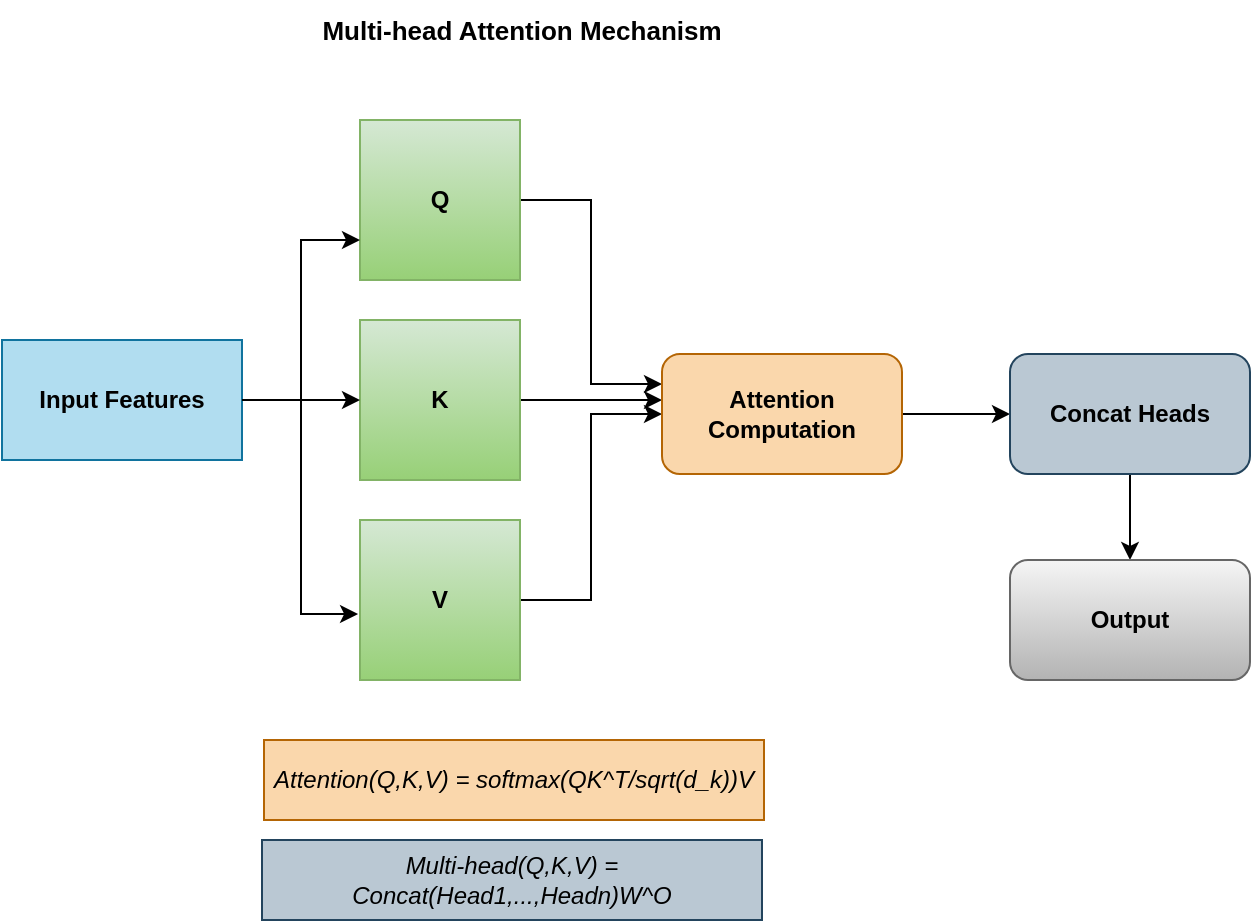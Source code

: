 <mxfile version="28.1.2">
  <diagram name="Page-1" id="1_cTGq-pVM5C3bon6cgR">
    <mxGraphModel dx="1018" dy="604" grid="1" gridSize="10" guides="1" tooltips="1" connect="1" arrows="1" fold="1" page="1" pageScale="1" pageWidth="850" pageHeight="1100" math="0" shadow="0">
      <root>
        <mxCell id="0" />
        <mxCell id="1" parent="0" />
        <mxCell id="duh_t73eTv8i38Wkvh4T-13" style="edgeStyle=orthogonalEdgeStyle;rounded=0;orthogonalLoop=1;jettySize=auto;html=1;entryX=0;entryY=0.25;entryDx=0;entryDy=0;" edge="1" parent="1" source="duh_t73eTv8i38Wkvh4T-3" target="duh_t73eTv8i38Wkvh4T-7">
          <mxGeometry relative="1" as="geometry" />
        </mxCell>
        <mxCell id="duh_t73eTv8i38Wkvh4T-3" value="Q" style="whiteSpace=wrap;html=1;aspect=fixed;fontStyle=1;fillColor=#d5e8d4;strokeColor=#82b366;gradientColor=#97d077;" vertex="1" parent="1">
          <mxGeometry x="219" y="160" width="80" height="80" as="geometry" />
        </mxCell>
        <mxCell id="duh_t73eTv8i38Wkvh4T-15" style="edgeStyle=orthogonalEdgeStyle;rounded=0;orthogonalLoop=1;jettySize=auto;html=1;entryX=0;entryY=0.5;entryDx=0;entryDy=0;" edge="1" parent="1" source="duh_t73eTv8i38Wkvh4T-4" target="duh_t73eTv8i38Wkvh4T-7">
          <mxGeometry relative="1" as="geometry" />
        </mxCell>
        <mxCell id="duh_t73eTv8i38Wkvh4T-4" value="V" style="whiteSpace=wrap;html=1;aspect=fixed;fontStyle=1;fillColor=#d5e8d4;strokeColor=#82b366;gradientColor=#97d077;" vertex="1" parent="1">
          <mxGeometry x="219" y="360" width="80" height="80" as="geometry" />
        </mxCell>
        <mxCell id="duh_t73eTv8i38Wkvh4T-14" style="edgeStyle=orthogonalEdgeStyle;rounded=0;orthogonalLoop=1;jettySize=auto;html=1;" edge="1" parent="1" source="duh_t73eTv8i38Wkvh4T-5">
          <mxGeometry relative="1" as="geometry">
            <mxPoint x="370" y="300" as="targetPoint" />
          </mxGeometry>
        </mxCell>
        <mxCell id="duh_t73eTv8i38Wkvh4T-5" value="K" style="whiteSpace=wrap;html=1;aspect=fixed;fontStyle=1;fillColor=#d5e8d4;strokeColor=#82b366;gradientColor=#97d077;" vertex="1" parent="1">
          <mxGeometry x="219" y="260" width="80" height="80" as="geometry" />
        </mxCell>
        <mxCell id="duh_t73eTv8i38Wkvh4T-10" value="" style="edgeStyle=orthogonalEdgeStyle;rounded=0;orthogonalLoop=1;jettySize=auto;html=1;" edge="1" parent="1" source="duh_t73eTv8i38Wkvh4T-6" target="duh_t73eTv8i38Wkvh4T-5">
          <mxGeometry relative="1" as="geometry" />
        </mxCell>
        <mxCell id="duh_t73eTv8i38Wkvh4T-11" style="edgeStyle=orthogonalEdgeStyle;rounded=0;orthogonalLoop=1;jettySize=auto;html=1;entryX=0;entryY=0.75;entryDx=0;entryDy=0;" edge="1" parent="1" source="duh_t73eTv8i38Wkvh4T-6" target="duh_t73eTv8i38Wkvh4T-3">
          <mxGeometry relative="1" as="geometry" />
        </mxCell>
        <mxCell id="duh_t73eTv8i38Wkvh4T-6" value="&lt;b&gt;Input Features&lt;/b&gt;" style="rounded=0;whiteSpace=wrap;html=1;fillColor=#b1ddf0;strokeColor=#10739e;" vertex="1" parent="1">
          <mxGeometry x="40" y="270" width="120" height="60" as="geometry" />
        </mxCell>
        <mxCell id="duh_t73eTv8i38Wkvh4T-16" style="edgeStyle=orthogonalEdgeStyle;rounded=0;orthogonalLoop=1;jettySize=auto;html=1;entryX=0;entryY=0.5;entryDx=0;entryDy=0;" edge="1" parent="1" source="duh_t73eTv8i38Wkvh4T-7" target="duh_t73eTv8i38Wkvh4T-8">
          <mxGeometry relative="1" as="geometry" />
        </mxCell>
        <mxCell id="duh_t73eTv8i38Wkvh4T-7" value="&lt;b&gt;Attention Computation&lt;/b&gt;" style="rounded=1;whiteSpace=wrap;html=1;fillColor=#fad7ac;strokeColor=#b46504;" vertex="1" parent="1">
          <mxGeometry x="370" y="277" width="120" height="60" as="geometry" />
        </mxCell>
        <mxCell id="duh_t73eTv8i38Wkvh4T-17" style="edgeStyle=orthogonalEdgeStyle;rounded=0;orthogonalLoop=1;jettySize=auto;html=1;entryX=0.5;entryY=0;entryDx=0;entryDy=0;" edge="1" parent="1" source="duh_t73eTv8i38Wkvh4T-8" target="duh_t73eTv8i38Wkvh4T-9">
          <mxGeometry relative="1" as="geometry" />
        </mxCell>
        <mxCell id="duh_t73eTv8i38Wkvh4T-8" value="&lt;b&gt;Concat Heads&lt;/b&gt;" style="rounded=1;whiteSpace=wrap;html=1;fillColor=#bac8d3;strokeColor=#23445d;" vertex="1" parent="1">
          <mxGeometry x="544" y="277" width="120" height="60" as="geometry" />
        </mxCell>
        <mxCell id="duh_t73eTv8i38Wkvh4T-9" value="&lt;b&gt;Output&lt;/b&gt;" style="rounded=1;whiteSpace=wrap;html=1;fillColor=#f5f5f5;strokeColor=#666666;gradientColor=#b3b3b3;" vertex="1" parent="1">
          <mxGeometry x="544" y="380" width="120" height="60" as="geometry" />
        </mxCell>
        <mxCell id="duh_t73eTv8i38Wkvh4T-12" style="edgeStyle=orthogonalEdgeStyle;rounded=0;orthogonalLoop=1;jettySize=auto;html=1;entryX=-0.012;entryY=0.588;entryDx=0;entryDy=0;entryPerimeter=0;" edge="1" parent="1" source="duh_t73eTv8i38Wkvh4T-6" target="duh_t73eTv8i38Wkvh4T-4">
          <mxGeometry relative="1" as="geometry" />
        </mxCell>
        <mxCell id="duh_t73eTv8i38Wkvh4T-18" value="&lt;b&gt;&lt;font style=&quot;font-size: 13px;&quot;&gt;Multi-head Attention Mechanism&lt;/font&gt;&lt;/b&gt;" style="text;html=1;align=center;verticalAlign=middle;whiteSpace=wrap;rounded=0;" vertex="1" parent="1">
          <mxGeometry x="185" y="100" width="230" height="30" as="geometry" />
        </mxCell>
        <mxCell id="duh_t73eTv8i38Wkvh4T-19" value="&lt;i&gt;Multi-head(Q,K,V) = Concat(Head1,...,Headn)W^O&lt;/i&gt;" style="rounded=0;whiteSpace=wrap;html=1;fillColor=#bac8d3;strokeColor=#23445d;" vertex="1" parent="1">
          <mxGeometry x="170" y="520" width="250" height="40" as="geometry" />
        </mxCell>
        <mxCell id="duh_t73eTv8i38Wkvh4T-20" value="&lt;i&gt;Attention(Q,K,V) = softmax(QK^T/sqrt(d_k))V&lt;/i&gt;" style="rounded=0;whiteSpace=wrap;html=1;fillColor=#fad7ac;strokeColor=#b46504;" vertex="1" parent="1">
          <mxGeometry x="171" y="470" width="250" height="40" as="geometry" />
        </mxCell>
      </root>
    </mxGraphModel>
  </diagram>
</mxfile>
